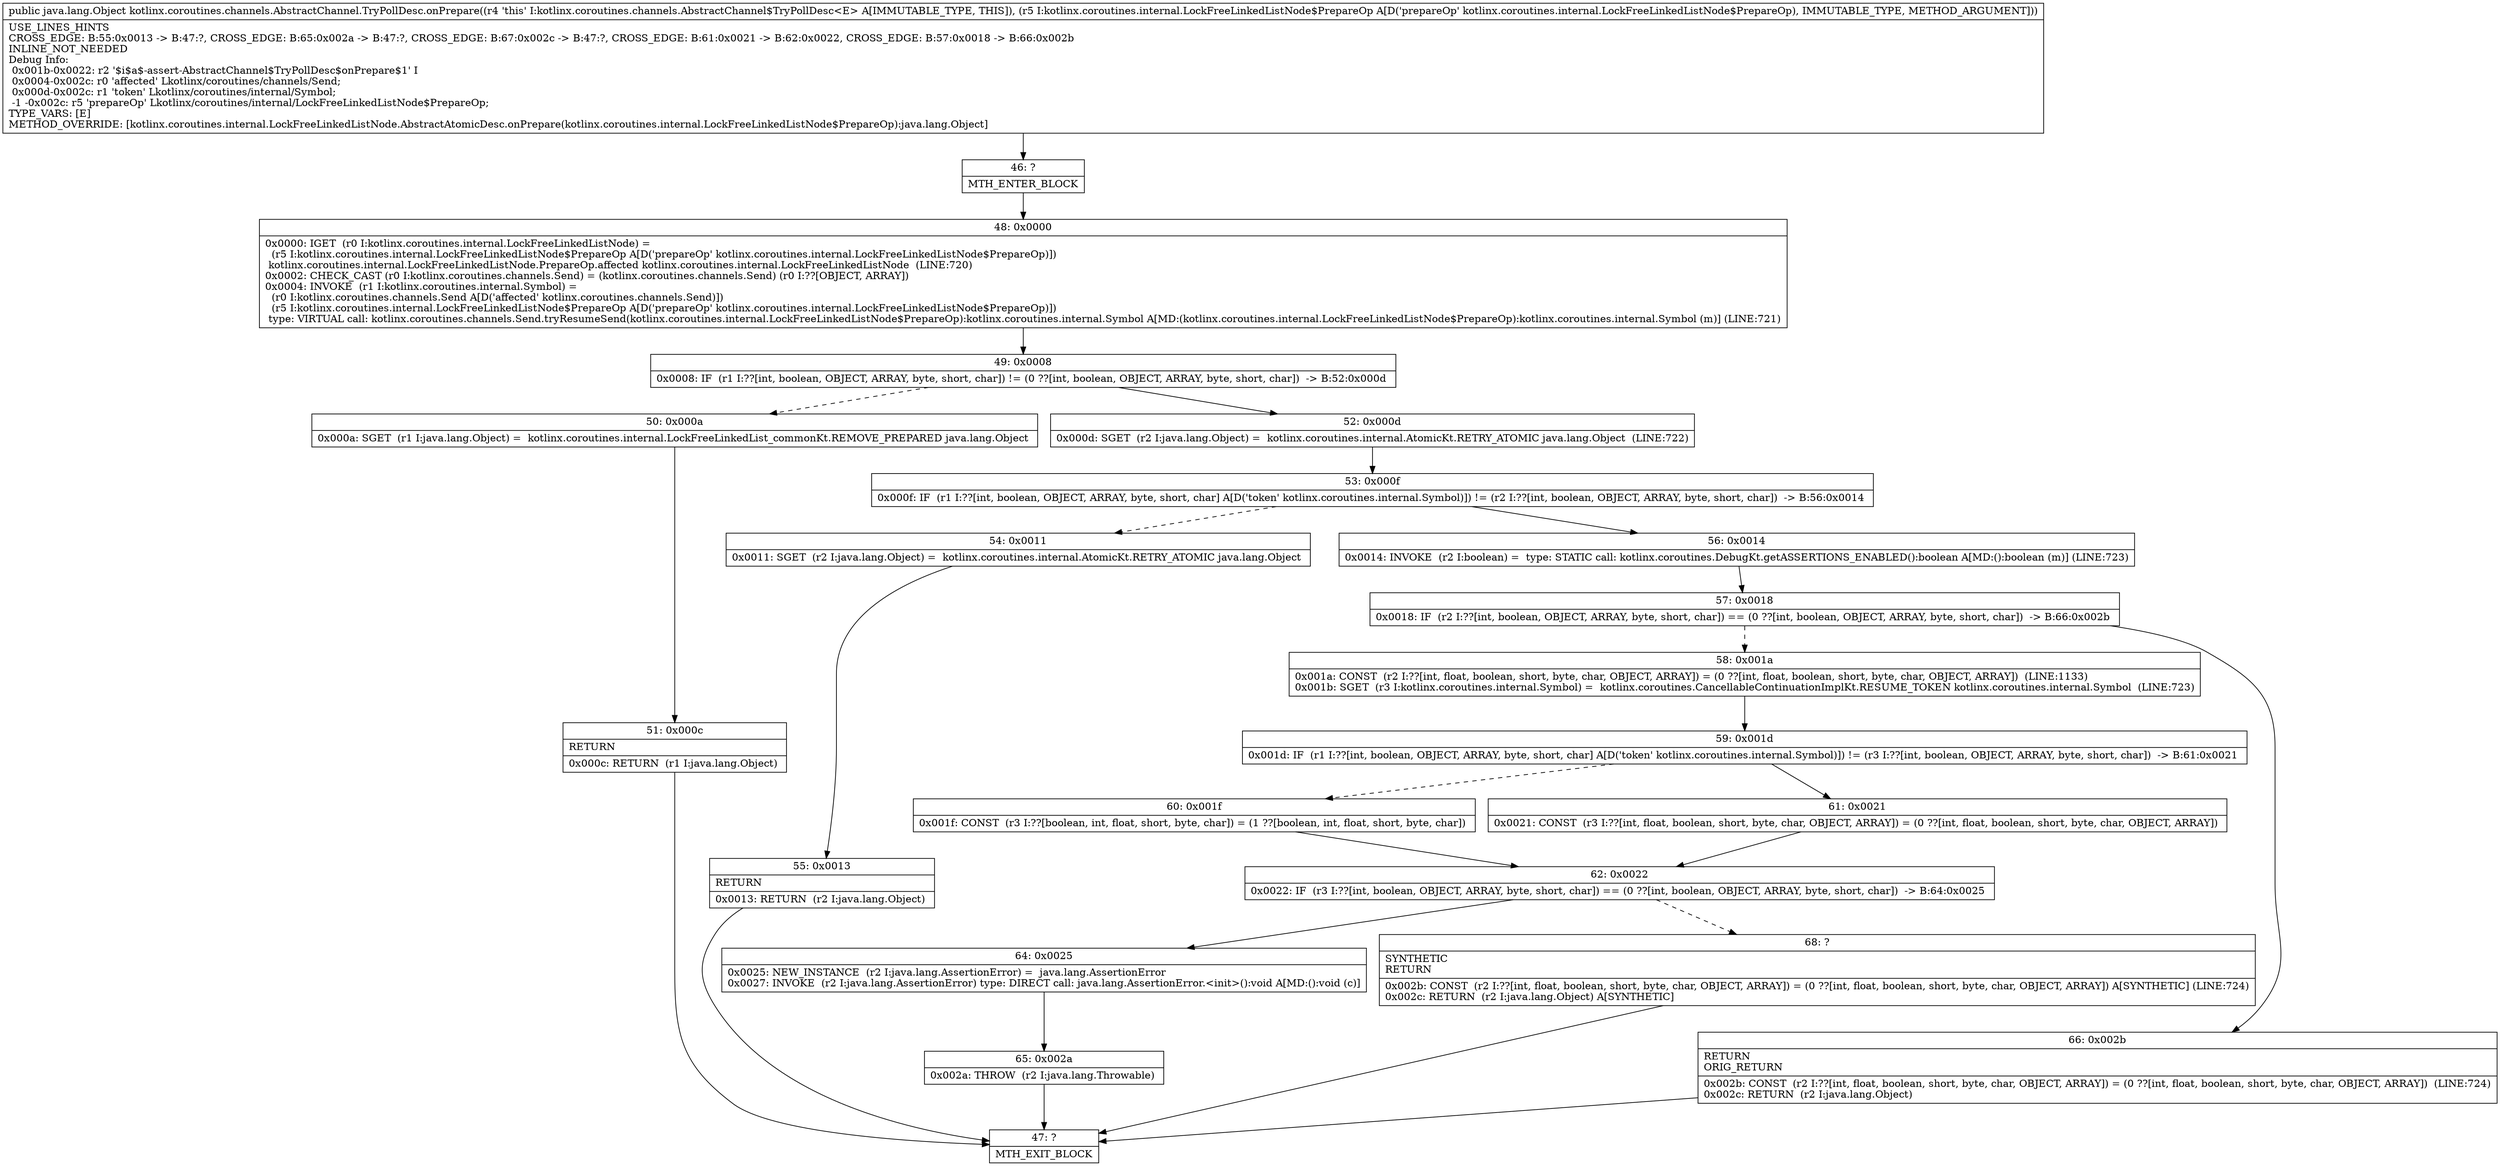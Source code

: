 digraph "CFG forkotlinx.coroutines.channels.AbstractChannel.TryPollDesc.onPrepare(Lkotlinx\/coroutines\/internal\/LockFreeLinkedListNode$PrepareOp;)Ljava\/lang\/Object;" {
Node_46 [shape=record,label="{46\:\ ?|MTH_ENTER_BLOCK\l}"];
Node_48 [shape=record,label="{48\:\ 0x0000|0x0000: IGET  (r0 I:kotlinx.coroutines.internal.LockFreeLinkedListNode) = \l  (r5 I:kotlinx.coroutines.internal.LockFreeLinkedListNode$PrepareOp A[D('prepareOp' kotlinx.coroutines.internal.LockFreeLinkedListNode$PrepareOp)])\l kotlinx.coroutines.internal.LockFreeLinkedListNode.PrepareOp.affected kotlinx.coroutines.internal.LockFreeLinkedListNode  (LINE:720)\l0x0002: CHECK_CAST (r0 I:kotlinx.coroutines.channels.Send) = (kotlinx.coroutines.channels.Send) (r0 I:??[OBJECT, ARRAY]) \l0x0004: INVOKE  (r1 I:kotlinx.coroutines.internal.Symbol) = \l  (r0 I:kotlinx.coroutines.channels.Send A[D('affected' kotlinx.coroutines.channels.Send)])\l  (r5 I:kotlinx.coroutines.internal.LockFreeLinkedListNode$PrepareOp A[D('prepareOp' kotlinx.coroutines.internal.LockFreeLinkedListNode$PrepareOp)])\l type: VIRTUAL call: kotlinx.coroutines.channels.Send.tryResumeSend(kotlinx.coroutines.internal.LockFreeLinkedListNode$PrepareOp):kotlinx.coroutines.internal.Symbol A[MD:(kotlinx.coroutines.internal.LockFreeLinkedListNode$PrepareOp):kotlinx.coroutines.internal.Symbol (m)] (LINE:721)\l}"];
Node_49 [shape=record,label="{49\:\ 0x0008|0x0008: IF  (r1 I:??[int, boolean, OBJECT, ARRAY, byte, short, char]) != (0 ??[int, boolean, OBJECT, ARRAY, byte, short, char])  \-\> B:52:0x000d \l}"];
Node_50 [shape=record,label="{50\:\ 0x000a|0x000a: SGET  (r1 I:java.lang.Object) =  kotlinx.coroutines.internal.LockFreeLinkedList_commonKt.REMOVE_PREPARED java.lang.Object \l}"];
Node_51 [shape=record,label="{51\:\ 0x000c|RETURN\l|0x000c: RETURN  (r1 I:java.lang.Object) \l}"];
Node_47 [shape=record,label="{47\:\ ?|MTH_EXIT_BLOCK\l}"];
Node_52 [shape=record,label="{52\:\ 0x000d|0x000d: SGET  (r2 I:java.lang.Object) =  kotlinx.coroutines.internal.AtomicKt.RETRY_ATOMIC java.lang.Object  (LINE:722)\l}"];
Node_53 [shape=record,label="{53\:\ 0x000f|0x000f: IF  (r1 I:??[int, boolean, OBJECT, ARRAY, byte, short, char] A[D('token' kotlinx.coroutines.internal.Symbol)]) != (r2 I:??[int, boolean, OBJECT, ARRAY, byte, short, char])  \-\> B:56:0x0014 \l}"];
Node_54 [shape=record,label="{54\:\ 0x0011|0x0011: SGET  (r2 I:java.lang.Object) =  kotlinx.coroutines.internal.AtomicKt.RETRY_ATOMIC java.lang.Object \l}"];
Node_55 [shape=record,label="{55\:\ 0x0013|RETURN\l|0x0013: RETURN  (r2 I:java.lang.Object) \l}"];
Node_56 [shape=record,label="{56\:\ 0x0014|0x0014: INVOKE  (r2 I:boolean) =  type: STATIC call: kotlinx.coroutines.DebugKt.getASSERTIONS_ENABLED():boolean A[MD:():boolean (m)] (LINE:723)\l}"];
Node_57 [shape=record,label="{57\:\ 0x0018|0x0018: IF  (r2 I:??[int, boolean, OBJECT, ARRAY, byte, short, char]) == (0 ??[int, boolean, OBJECT, ARRAY, byte, short, char])  \-\> B:66:0x002b \l}"];
Node_58 [shape=record,label="{58\:\ 0x001a|0x001a: CONST  (r2 I:??[int, float, boolean, short, byte, char, OBJECT, ARRAY]) = (0 ??[int, float, boolean, short, byte, char, OBJECT, ARRAY])  (LINE:1133)\l0x001b: SGET  (r3 I:kotlinx.coroutines.internal.Symbol) =  kotlinx.coroutines.CancellableContinuationImplKt.RESUME_TOKEN kotlinx.coroutines.internal.Symbol  (LINE:723)\l}"];
Node_59 [shape=record,label="{59\:\ 0x001d|0x001d: IF  (r1 I:??[int, boolean, OBJECT, ARRAY, byte, short, char] A[D('token' kotlinx.coroutines.internal.Symbol)]) != (r3 I:??[int, boolean, OBJECT, ARRAY, byte, short, char])  \-\> B:61:0x0021 \l}"];
Node_60 [shape=record,label="{60\:\ 0x001f|0x001f: CONST  (r3 I:??[boolean, int, float, short, byte, char]) = (1 ??[boolean, int, float, short, byte, char]) \l}"];
Node_62 [shape=record,label="{62\:\ 0x0022|0x0022: IF  (r3 I:??[int, boolean, OBJECT, ARRAY, byte, short, char]) == (0 ??[int, boolean, OBJECT, ARRAY, byte, short, char])  \-\> B:64:0x0025 \l}"];
Node_64 [shape=record,label="{64\:\ 0x0025|0x0025: NEW_INSTANCE  (r2 I:java.lang.AssertionError) =  java.lang.AssertionError \l0x0027: INVOKE  (r2 I:java.lang.AssertionError) type: DIRECT call: java.lang.AssertionError.\<init\>():void A[MD:():void (c)]\l}"];
Node_65 [shape=record,label="{65\:\ 0x002a|0x002a: THROW  (r2 I:java.lang.Throwable) \l}"];
Node_68 [shape=record,label="{68\:\ ?|SYNTHETIC\lRETURN\l|0x002b: CONST  (r2 I:??[int, float, boolean, short, byte, char, OBJECT, ARRAY]) = (0 ??[int, float, boolean, short, byte, char, OBJECT, ARRAY]) A[SYNTHETIC] (LINE:724)\l0x002c: RETURN  (r2 I:java.lang.Object) A[SYNTHETIC]\l}"];
Node_61 [shape=record,label="{61\:\ 0x0021|0x0021: CONST  (r3 I:??[int, float, boolean, short, byte, char, OBJECT, ARRAY]) = (0 ??[int, float, boolean, short, byte, char, OBJECT, ARRAY]) \l}"];
Node_66 [shape=record,label="{66\:\ 0x002b|RETURN\lORIG_RETURN\l|0x002b: CONST  (r2 I:??[int, float, boolean, short, byte, char, OBJECT, ARRAY]) = (0 ??[int, float, boolean, short, byte, char, OBJECT, ARRAY])  (LINE:724)\l0x002c: RETURN  (r2 I:java.lang.Object) \l}"];
MethodNode[shape=record,label="{public java.lang.Object kotlinx.coroutines.channels.AbstractChannel.TryPollDesc.onPrepare((r4 'this' I:kotlinx.coroutines.channels.AbstractChannel$TryPollDesc\<E\> A[IMMUTABLE_TYPE, THIS]), (r5 I:kotlinx.coroutines.internal.LockFreeLinkedListNode$PrepareOp A[D('prepareOp' kotlinx.coroutines.internal.LockFreeLinkedListNode$PrepareOp), IMMUTABLE_TYPE, METHOD_ARGUMENT]))  | USE_LINES_HINTS\lCROSS_EDGE: B:55:0x0013 \-\> B:47:?, CROSS_EDGE: B:65:0x002a \-\> B:47:?, CROSS_EDGE: B:67:0x002c \-\> B:47:?, CROSS_EDGE: B:61:0x0021 \-\> B:62:0x0022, CROSS_EDGE: B:57:0x0018 \-\> B:66:0x002b\lINLINE_NOT_NEEDED\lDebug Info:\l  0x001b\-0x0022: r2 '$i$a$\-assert\-AbstractChannel$TryPollDesc$onPrepare$1' I\l  0x0004\-0x002c: r0 'affected' Lkotlinx\/coroutines\/channels\/Send;\l  0x000d\-0x002c: r1 'token' Lkotlinx\/coroutines\/internal\/Symbol;\l  \-1 \-0x002c: r5 'prepareOp' Lkotlinx\/coroutines\/internal\/LockFreeLinkedListNode$PrepareOp;\lTYPE_VARS: [E]\lMETHOD_OVERRIDE: [kotlinx.coroutines.internal.LockFreeLinkedListNode.AbstractAtomicDesc.onPrepare(kotlinx.coroutines.internal.LockFreeLinkedListNode$PrepareOp):java.lang.Object]\l}"];
MethodNode -> Node_46;Node_46 -> Node_48;
Node_48 -> Node_49;
Node_49 -> Node_50[style=dashed];
Node_49 -> Node_52;
Node_50 -> Node_51;
Node_51 -> Node_47;
Node_52 -> Node_53;
Node_53 -> Node_54[style=dashed];
Node_53 -> Node_56;
Node_54 -> Node_55;
Node_55 -> Node_47;
Node_56 -> Node_57;
Node_57 -> Node_58[style=dashed];
Node_57 -> Node_66;
Node_58 -> Node_59;
Node_59 -> Node_60[style=dashed];
Node_59 -> Node_61;
Node_60 -> Node_62;
Node_62 -> Node_64;
Node_62 -> Node_68[style=dashed];
Node_64 -> Node_65;
Node_65 -> Node_47;
Node_68 -> Node_47;
Node_61 -> Node_62;
Node_66 -> Node_47;
}

